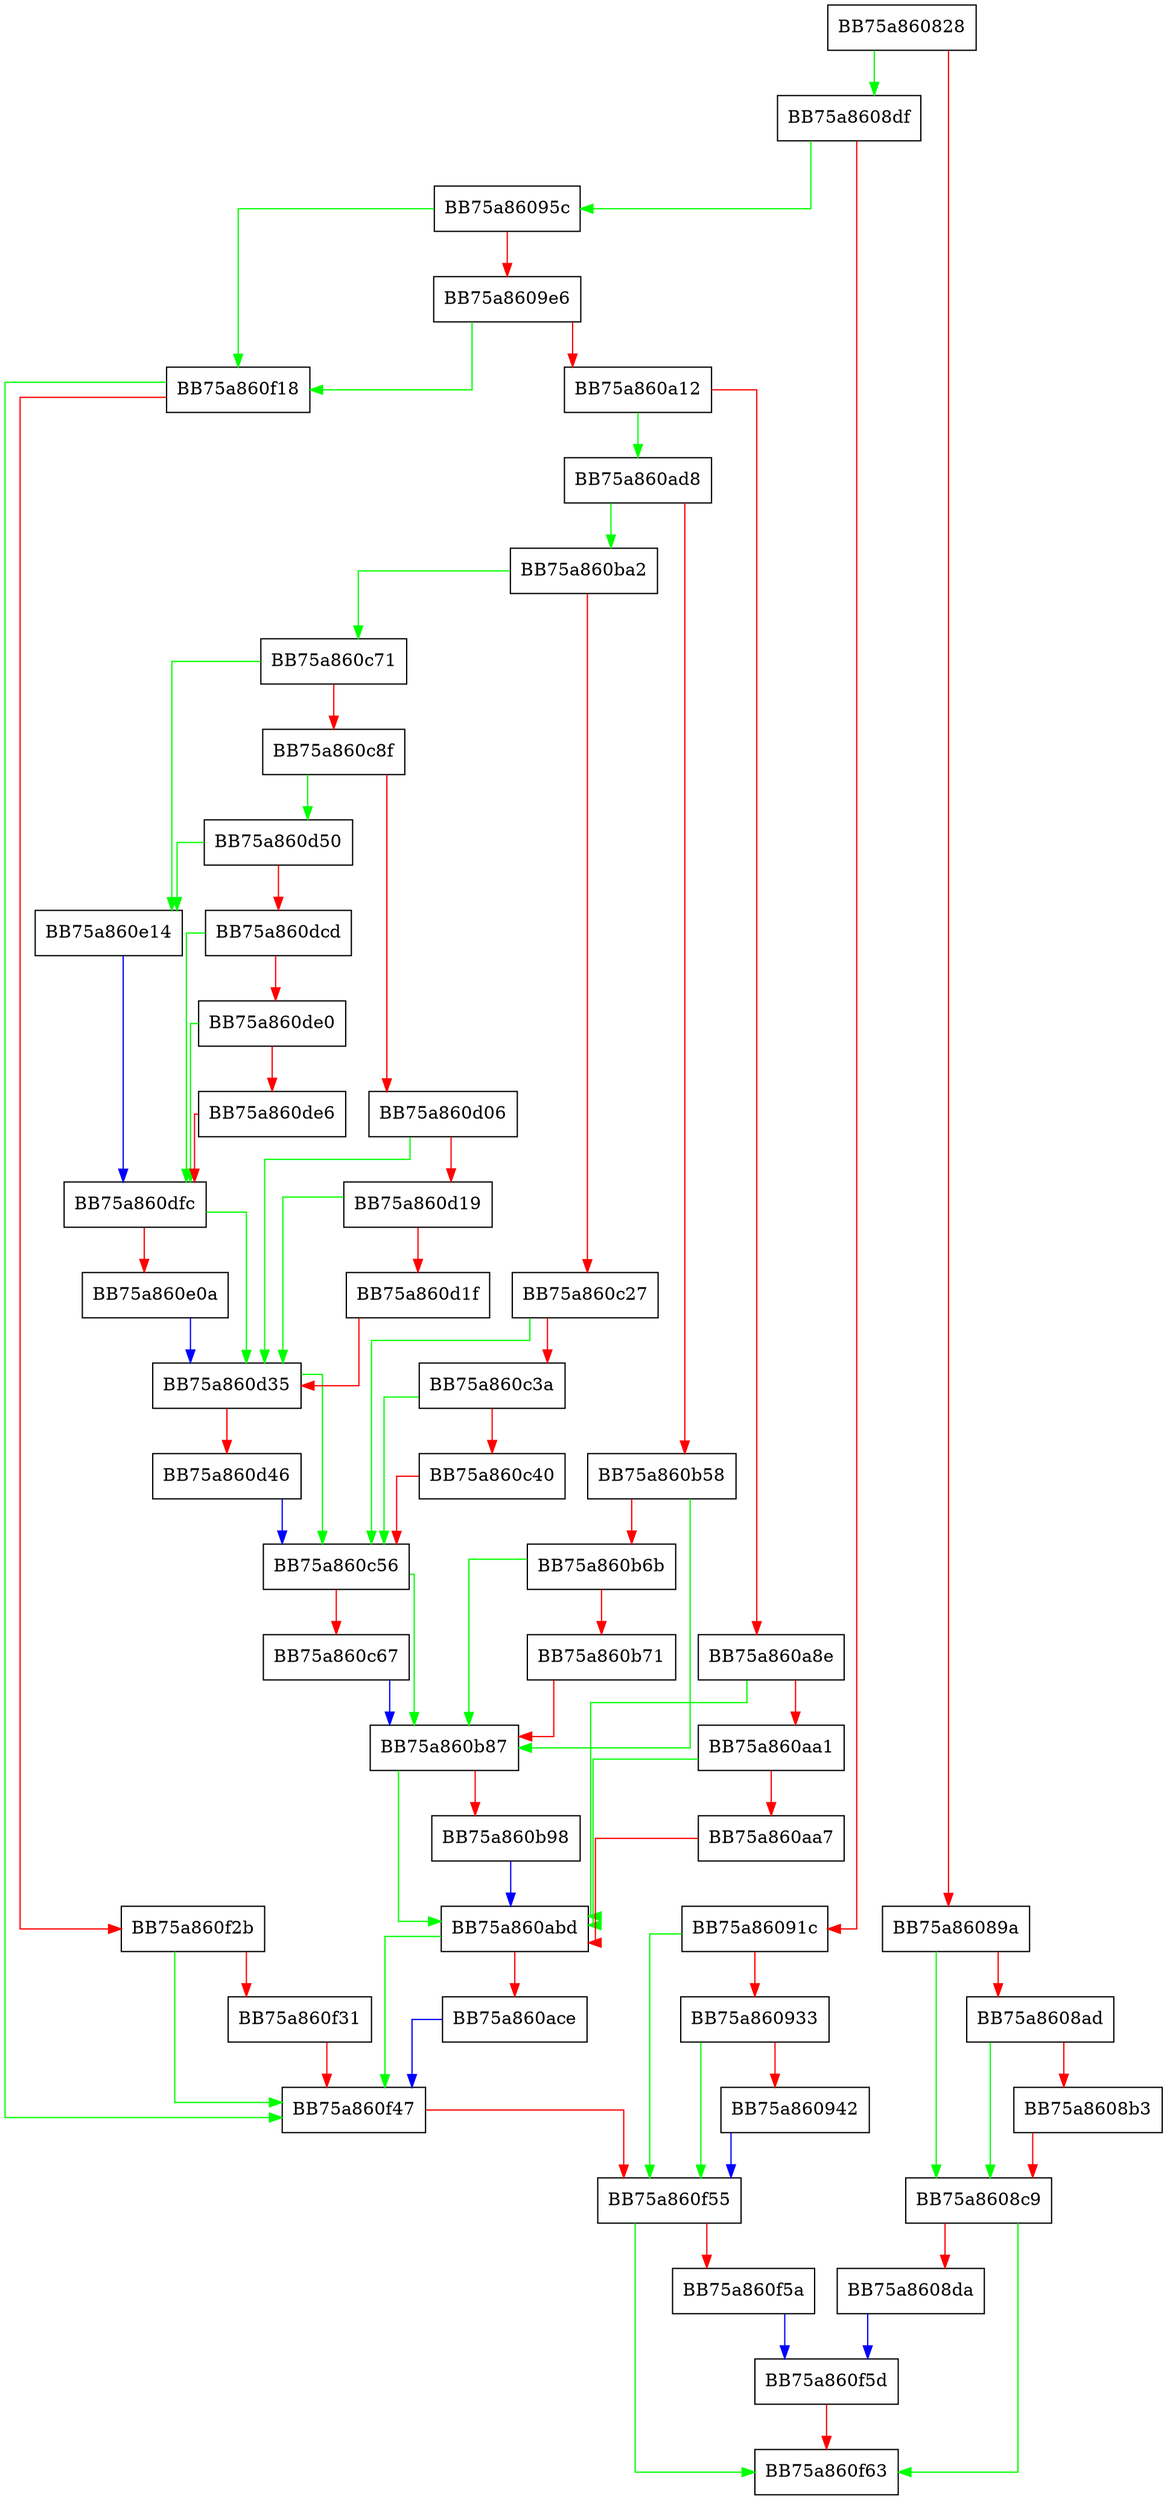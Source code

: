 digraph ProcessSecurityMitigationsEventMisc {
  node [shape="box"];
  graph [splines=ortho];
  BB75a860828 -> BB75a8608df [color="green"];
  BB75a860828 -> BB75a86089a [color="red"];
  BB75a86089a -> BB75a8608c9 [color="green"];
  BB75a86089a -> BB75a8608ad [color="red"];
  BB75a8608ad -> BB75a8608c9 [color="green"];
  BB75a8608ad -> BB75a8608b3 [color="red"];
  BB75a8608b3 -> BB75a8608c9 [color="red"];
  BB75a8608c9 -> BB75a860f63 [color="green"];
  BB75a8608c9 -> BB75a8608da [color="red"];
  BB75a8608da -> BB75a860f5d [color="blue"];
  BB75a8608df -> BB75a86095c [color="green"];
  BB75a8608df -> BB75a86091c [color="red"];
  BB75a86091c -> BB75a860f55 [color="green"];
  BB75a86091c -> BB75a860933 [color="red"];
  BB75a860933 -> BB75a860f55 [color="green"];
  BB75a860933 -> BB75a860942 [color="red"];
  BB75a860942 -> BB75a860f55 [color="blue"];
  BB75a86095c -> BB75a860f18 [color="green"];
  BB75a86095c -> BB75a8609e6 [color="red"];
  BB75a8609e6 -> BB75a860f18 [color="green"];
  BB75a8609e6 -> BB75a860a12 [color="red"];
  BB75a860a12 -> BB75a860ad8 [color="green"];
  BB75a860a12 -> BB75a860a8e [color="red"];
  BB75a860a8e -> BB75a860abd [color="green"];
  BB75a860a8e -> BB75a860aa1 [color="red"];
  BB75a860aa1 -> BB75a860abd [color="green"];
  BB75a860aa1 -> BB75a860aa7 [color="red"];
  BB75a860aa7 -> BB75a860abd [color="red"];
  BB75a860abd -> BB75a860f47 [color="green"];
  BB75a860abd -> BB75a860ace [color="red"];
  BB75a860ace -> BB75a860f47 [color="blue"];
  BB75a860ad8 -> BB75a860ba2 [color="green"];
  BB75a860ad8 -> BB75a860b58 [color="red"];
  BB75a860b58 -> BB75a860b87 [color="green"];
  BB75a860b58 -> BB75a860b6b [color="red"];
  BB75a860b6b -> BB75a860b87 [color="green"];
  BB75a860b6b -> BB75a860b71 [color="red"];
  BB75a860b71 -> BB75a860b87 [color="red"];
  BB75a860b87 -> BB75a860abd [color="green"];
  BB75a860b87 -> BB75a860b98 [color="red"];
  BB75a860b98 -> BB75a860abd [color="blue"];
  BB75a860ba2 -> BB75a860c71 [color="green"];
  BB75a860ba2 -> BB75a860c27 [color="red"];
  BB75a860c27 -> BB75a860c56 [color="green"];
  BB75a860c27 -> BB75a860c3a [color="red"];
  BB75a860c3a -> BB75a860c56 [color="green"];
  BB75a860c3a -> BB75a860c40 [color="red"];
  BB75a860c40 -> BB75a860c56 [color="red"];
  BB75a860c56 -> BB75a860b87 [color="green"];
  BB75a860c56 -> BB75a860c67 [color="red"];
  BB75a860c67 -> BB75a860b87 [color="blue"];
  BB75a860c71 -> BB75a860e14 [color="green"];
  BB75a860c71 -> BB75a860c8f [color="red"];
  BB75a860c8f -> BB75a860d50 [color="green"];
  BB75a860c8f -> BB75a860d06 [color="red"];
  BB75a860d06 -> BB75a860d35 [color="green"];
  BB75a860d06 -> BB75a860d19 [color="red"];
  BB75a860d19 -> BB75a860d35 [color="green"];
  BB75a860d19 -> BB75a860d1f [color="red"];
  BB75a860d1f -> BB75a860d35 [color="red"];
  BB75a860d35 -> BB75a860c56 [color="green"];
  BB75a860d35 -> BB75a860d46 [color="red"];
  BB75a860d46 -> BB75a860c56 [color="blue"];
  BB75a860d50 -> BB75a860e14 [color="green"];
  BB75a860d50 -> BB75a860dcd [color="red"];
  BB75a860dcd -> BB75a860dfc [color="green"];
  BB75a860dcd -> BB75a860de0 [color="red"];
  BB75a860de0 -> BB75a860dfc [color="green"];
  BB75a860de0 -> BB75a860de6 [color="red"];
  BB75a860de6 -> BB75a860dfc [color="red"];
  BB75a860dfc -> BB75a860d35 [color="green"];
  BB75a860dfc -> BB75a860e0a [color="red"];
  BB75a860e0a -> BB75a860d35 [color="blue"];
  BB75a860e14 -> BB75a860dfc [color="blue"];
  BB75a860f18 -> BB75a860f47 [color="green"];
  BB75a860f18 -> BB75a860f2b [color="red"];
  BB75a860f2b -> BB75a860f47 [color="green"];
  BB75a860f2b -> BB75a860f31 [color="red"];
  BB75a860f31 -> BB75a860f47 [color="red"];
  BB75a860f47 -> BB75a860f55 [color="red"];
  BB75a860f55 -> BB75a860f63 [color="green"];
  BB75a860f55 -> BB75a860f5a [color="red"];
  BB75a860f5a -> BB75a860f5d [color="blue"];
  BB75a860f5d -> BB75a860f63 [color="red"];
}